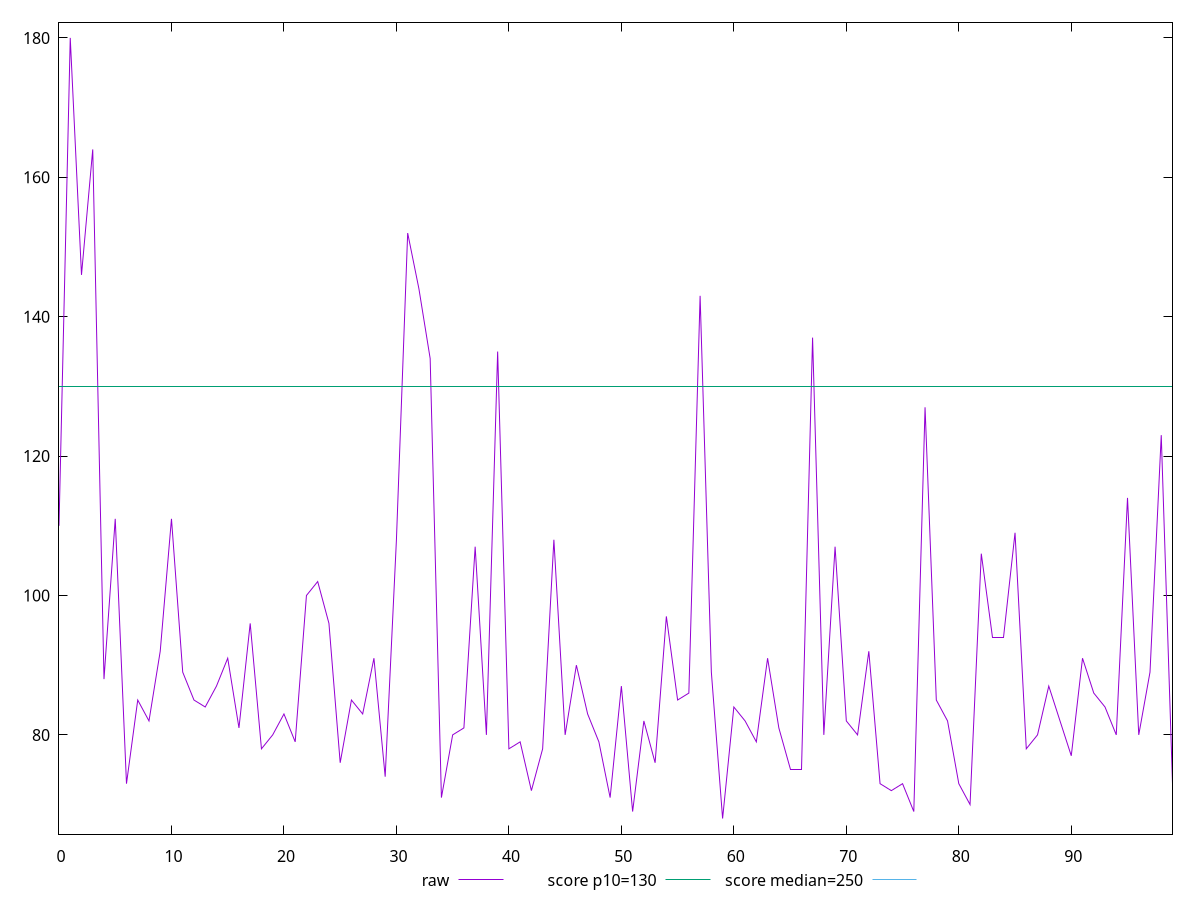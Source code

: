 reset

$raw <<EOF
0 110
1 180
2 146
3 164
4 88
5 111
6 73
7 85
8 82
9 92
10 111
11 89
12 85
13 84
14 87
15 91
16 81
17 96
18 78
19 80
20 83
21 79
22 100
23 102
24 96
25 76
26 85
27 83
28 91
29 74
30 108
31 152
32 144
33 134
34 71
35 80
36 81
37 107
38 80
39 135
40 78
41 79
42 72
43 78
44 108
45 80
46 90
47 83
48 79
49 71
50 87
51 69
52 82
53 76
54 97
55 85
56 86
57 143
58 89
59 68
60 84
61 82
62 79
63 91
64 81
65 75
66 75
67 137
68 80
69 107
70 82
71 80
72 92
73 73
74 72
75 73
76 69
77 127
78 85
79 82
80 73
81 70
82 106
83 94
84 94
85 109
86 78
87 80
88 87
89 82
90 77
91 91
92 86
93 84
94 80
95 114
96 80
97 89
98 123
99 73
EOF

set key outside below
set xrange [0:99]
set yrange [65.76:182.24]
set trange [65.76:182.24]
set terminal svg size 640, 500 enhanced background rgb 'white'
set output "report_00017_2021-02-10T15-08-03.406Z/max-potential-fid/samples/pages+cached+noadtech+nomedia+nocss/raw/values.svg"

plot $raw title "raw" with line, \
     130 title "score p10=130", \
     250 title "score median=250"

reset
